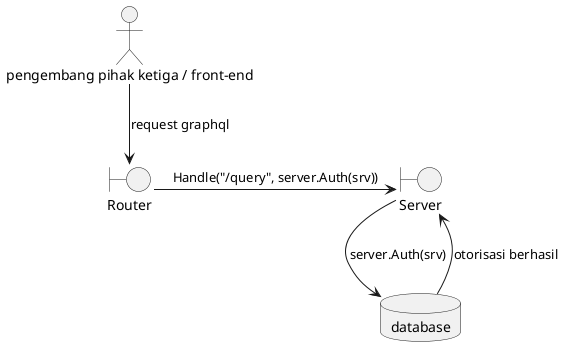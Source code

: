 @startuml
actor "pengembang pihak ketiga / front-end" as req
boundary Router
boundary Server
database database

req --> (Router): request graphql
(Router) -> (Server): Handle("/query", server.Auth(srv))
(Server) -> database: server.Auth(srv)
database --> (Server): otorisasi berhasil
@enduml
